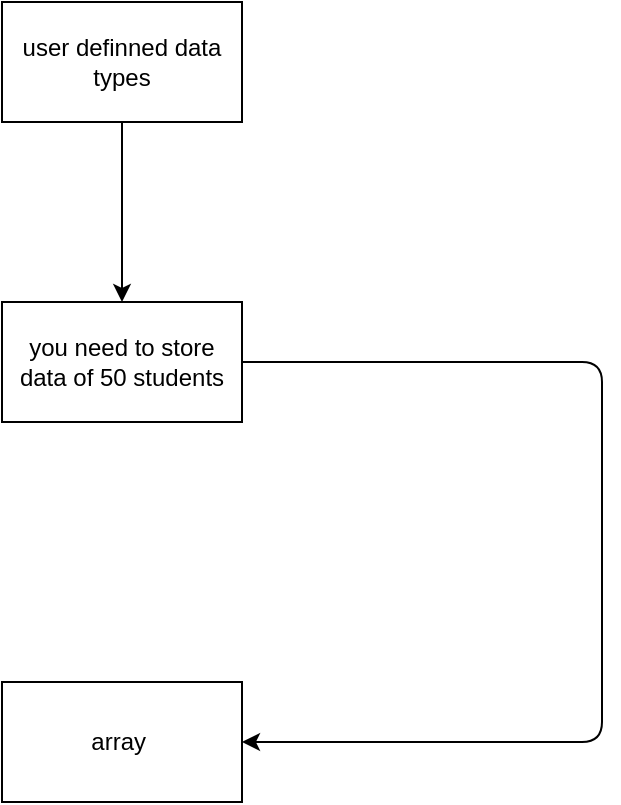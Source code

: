<mxfile>
    <diagram id="-HADdo74N9HUWng6k_gw" name="Page-1">
        <mxGraphModel dx="1086" dy="636" grid="1" gridSize="10" guides="1" tooltips="1" connect="1" arrows="1" fold="1" page="1" pageScale="1" pageWidth="850" pageHeight="1100" math="0" shadow="0">
            <root>
                <mxCell id="0"/>
                <mxCell id="1" parent="0"/>
                <mxCell id="4" value="" style="edgeStyle=none;html=1;" edge="1" parent="1" source="2" target="3">
                    <mxGeometry relative="1" as="geometry"/>
                </mxCell>
                <mxCell id="2" value="user definned data types" style="rounded=0;whiteSpace=wrap;html=1;" vertex="1" parent="1">
                    <mxGeometry x="60" y="20" width="120" height="60" as="geometry"/>
                </mxCell>
                <mxCell id="6" value="" style="edgeStyle=none;html=1;" edge="1" parent="1" source="3" target="5">
                    <mxGeometry relative="1" as="geometry">
                        <Array as="points">
                            <mxPoint x="360" y="200"/>
                            <mxPoint x="360" y="390"/>
                        </Array>
                    </mxGeometry>
                </mxCell>
                <mxCell id="3" value="you need to store data of 50 students" style="whiteSpace=wrap;html=1;rounded=0;" vertex="1" parent="1">
                    <mxGeometry x="60" y="170" width="120" height="60" as="geometry"/>
                </mxCell>
                <mxCell id="5" value="array&amp;nbsp;" style="whiteSpace=wrap;html=1;rounded=0;" vertex="1" parent="1">
                    <mxGeometry x="60" y="360" width="120" height="60" as="geometry"/>
                </mxCell>
            </root>
        </mxGraphModel>
    </diagram>
</mxfile>